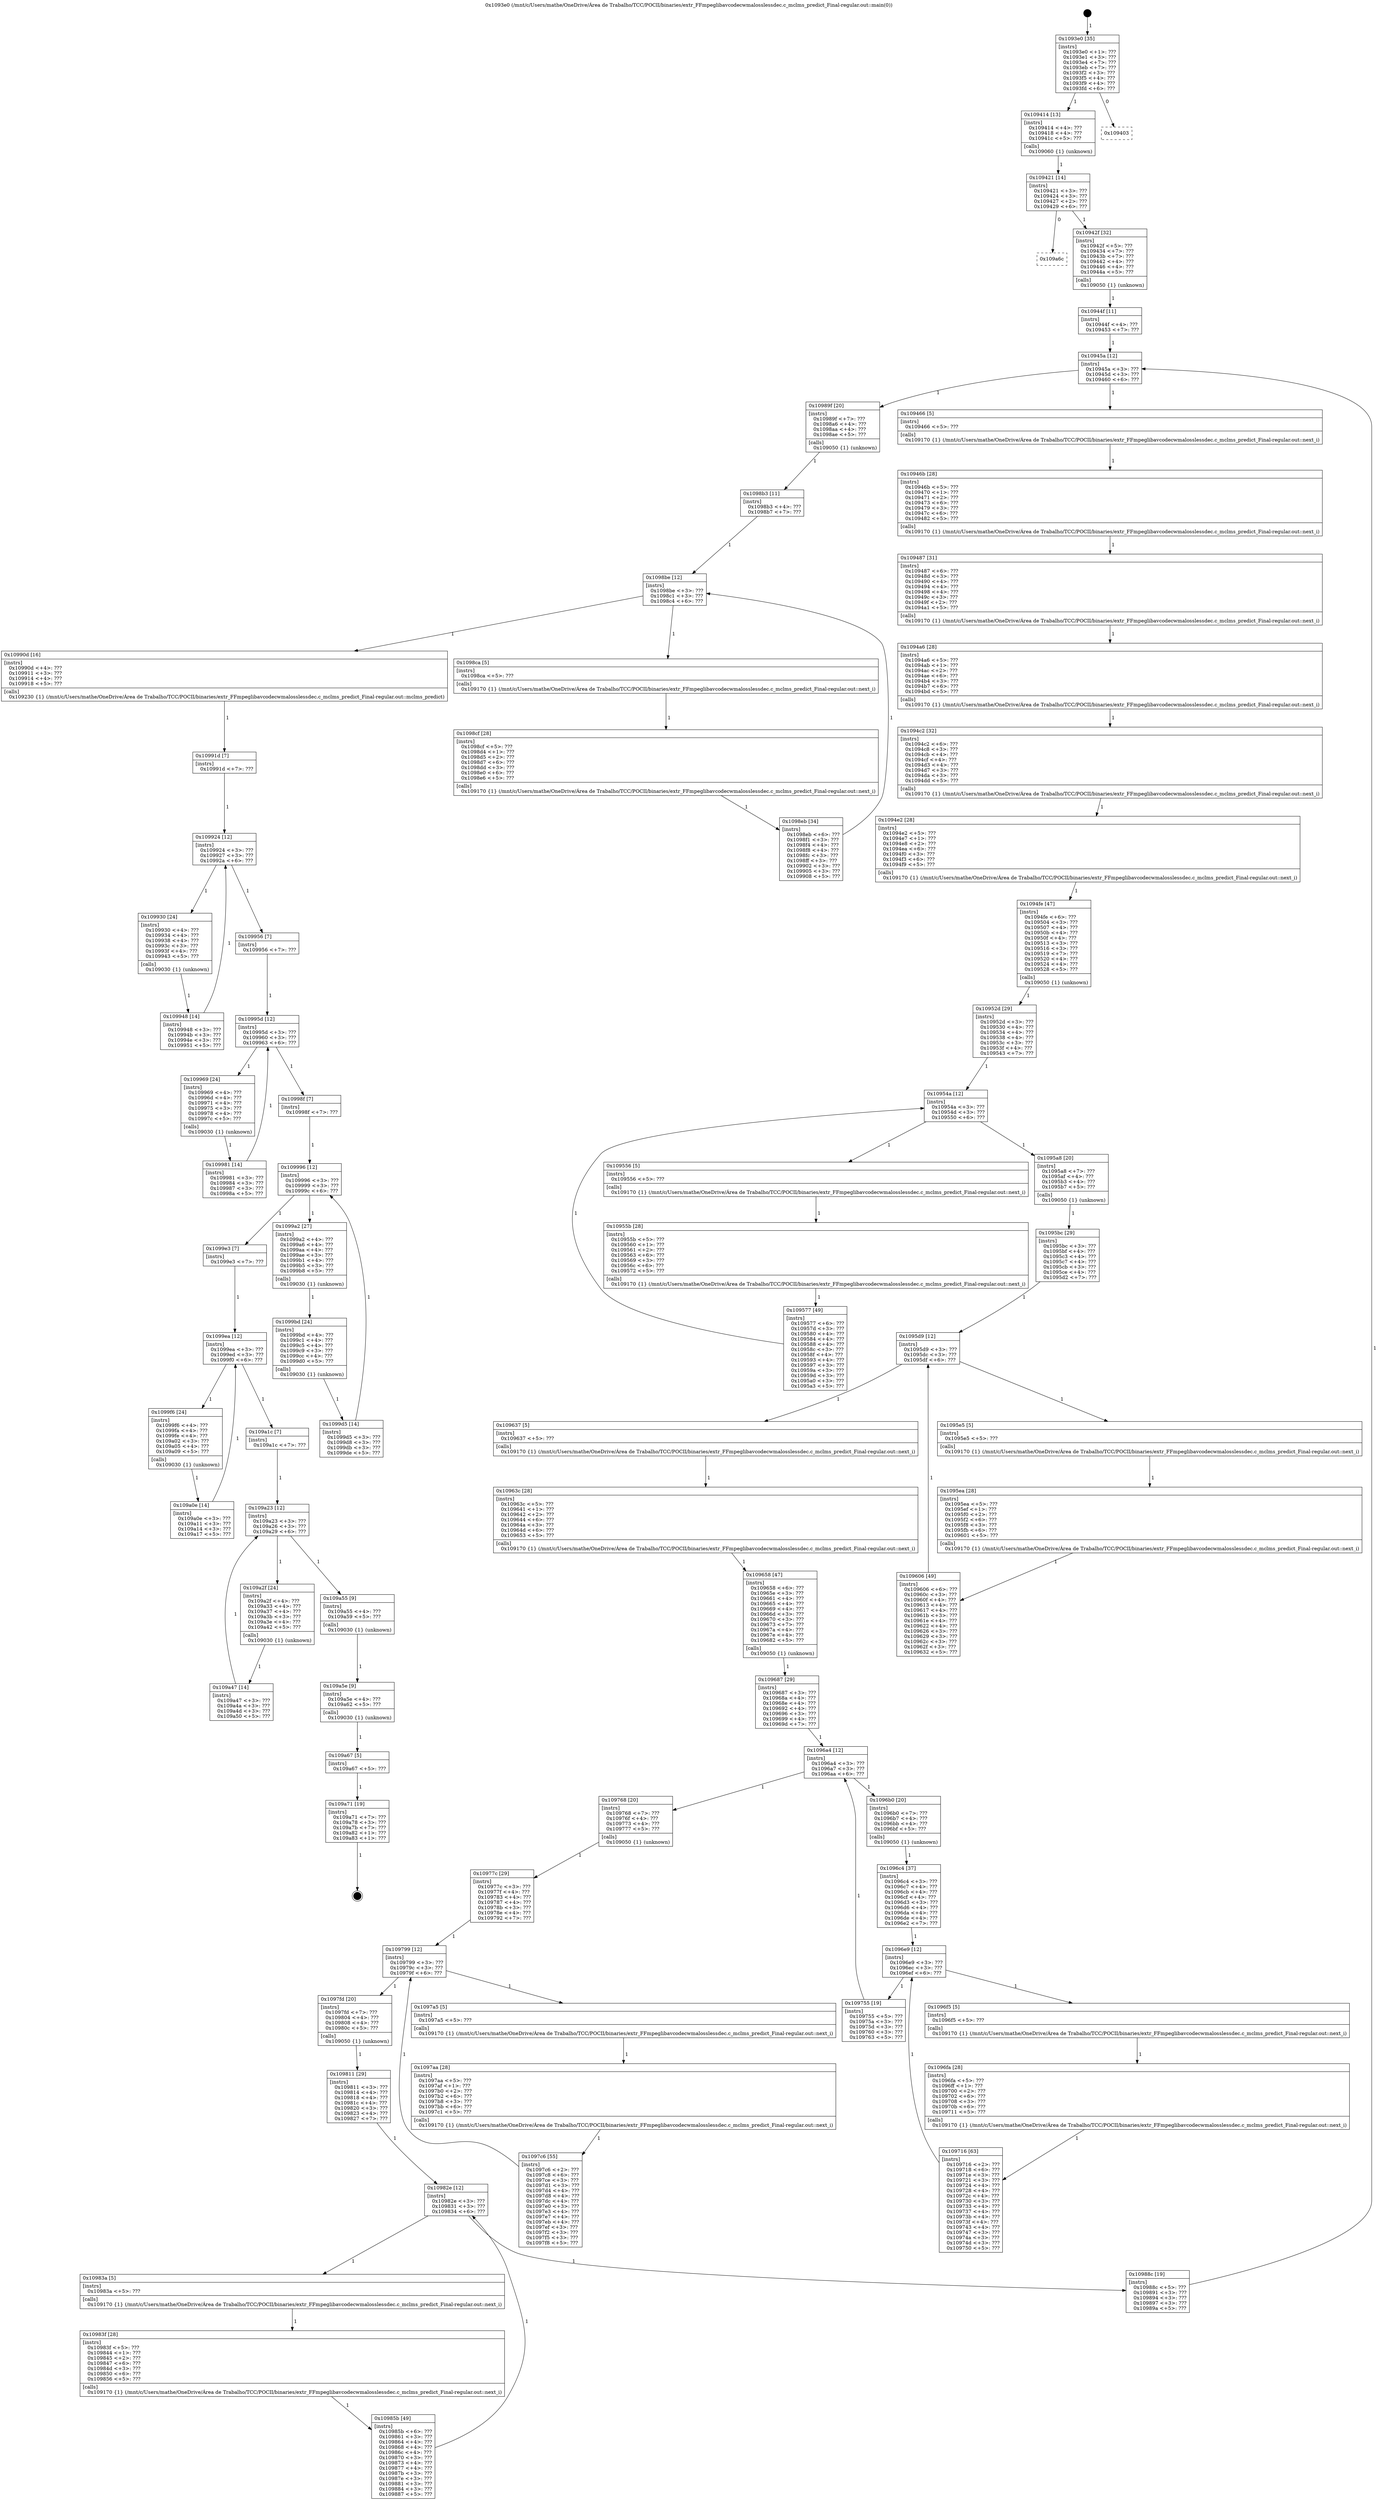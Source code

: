 digraph "0x1093e0" {
  label = "0x1093e0 (/mnt/c/Users/mathe/OneDrive/Área de Trabalho/TCC/POCII/binaries/extr_FFmpeglibavcodecwmalosslessdec.c_mclms_predict_Final-regular.out::main(0))"
  labelloc = "t"
  node[shape=record]

  Entry [label="",width=0.3,height=0.3,shape=circle,fillcolor=black,style=filled]
  "0x1093e0" [label="{
     0x1093e0 [35]\l
     | [instrs]\l
     &nbsp;&nbsp;0x1093e0 \<+1\>: ???\l
     &nbsp;&nbsp;0x1093e1 \<+3\>: ???\l
     &nbsp;&nbsp;0x1093e4 \<+7\>: ???\l
     &nbsp;&nbsp;0x1093eb \<+7\>: ???\l
     &nbsp;&nbsp;0x1093f2 \<+3\>: ???\l
     &nbsp;&nbsp;0x1093f5 \<+4\>: ???\l
     &nbsp;&nbsp;0x1093f9 \<+4\>: ???\l
     &nbsp;&nbsp;0x1093fd \<+6\>: ???\l
  }"]
  "0x109414" [label="{
     0x109414 [13]\l
     | [instrs]\l
     &nbsp;&nbsp;0x109414 \<+4\>: ???\l
     &nbsp;&nbsp;0x109418 \<+4\>: ???\l
     &nbsp;&nbsp;0x10941c \<+5\>: ???\l
     | [calls]\l
     &nbsp;&nbsp;0x109060 \{1\} (unknown)\l
  }"]
  "0x109403" [label="{
     0x109403\l
  }", style=dashed]
  "0x109421" [label="{
     0x109421 [14]\l
     | [instrs]\l
     &nbsp;&nbsp;0x109421 \<+3\>: ???\l
     &nbsp;&nbsp;0x109424 \<+3\>: ???\l
     &nbsp;&nbsp;0x109427 \<+2\>: ???\l
     &nbsp;&nbsp;0x109429 \<+6\>: ???\l
  }"]
  "0x109a6c" [label="{
     0x109a6c\l
  }", style=dashed]
  "0x10942f" [label="{
     0x10942f [32]\l
     | [instrs]\l
     &nbsp;&nbsp;0x10942f \<+5\>: ???\l
     &nbsp;&nbsp;0x109434 \<+7\>: ???\l
     &nbsp;&nbsp;0x10943b \<+7\>: ???\l
     &nbsp;&nbsp;0x109442 \<+4\>: ???\l
     &nbsp;&nbsp;0x109446 \<+4\>: ???\l
     &nbsp;&nbsp;0x10944a \<+5\>: ???\l
     | [calls]\l
     &nbsp;&nbsp;0x109050 \{1\} (unknown)\l
  }"]
  Exit [label="",width=0.3,height=0.3,shape=circle,fillcolor=black,style=filled,peripheries=2]
  "0x10945a" [label="{
     0x10945a [12]\l
     | [instrs]\l
     &nbsp;&nbsp;0x10945a \<+3\>: ???\l
     &nbsp;&nbsp;0x10945d \<+3\>: ???\l
     &nbsp;&nbsp;0x109460 \<+6\>: ???\l
  }"]
  "0x10989f" [label="{
     0x10989f [20]\l
     | [instrs]\l
     &nbsp;&nbsp;0x10989f \<+7\>: ???\l
     &nbsp;&nbsp;0x1098a6 \<+4\>: ???\l
     &nbsp;&nbsp;0x1098aa \<+4\>: ???\l
     &nbsp;&nbsp;0x1098ae \<+5\>: ???\l
     | [calls]\l
     &nbsp;&nbsp;0x109050 \{1\} (unknown)\l
  }"]
  "0x109466" [label="{
     0x109466 [5]\l
     | [instrs]\l
     &nbsp;&nbsp;0x109466 \<+5\>: ???\l
     | [calls]\l
     &nbsp;&nbsp;0x109170 \{1\} (/mnt/c/Users/mathe/OneDrive/Área de Trabalho/TCC/POCII/binaries/extr_FFmpeglibavcodecwmalosslessdec.c_mclms_predict_Final-regular.out::next_i)\l
  }"]
  "0x10946b" [label="{
     0x10946b [28]\l
     | [instrs]\l
     &nbsp;&nbsp;0x10946b \<+5\>: ???\l
     &nbsp;&nbsp;0x109470 \<+1\>: ???\l
     &nbsp;&nbsp;0x109471 \<+2\>: ???\l
     &nbsp;&nbsp;0x109473 \<+6\>: ???\l
     &nbsp;&nbsp;0x109479 \<+3\>: ???\l
     &nbsp;&nbsp;0x10947c \<+6\>: ???\l
     &nbsp;&nbsp;0x109482 \<+5\>: ???\l
     | [calls]\l
     &nbsp;&nbsp;0x109170 \{1\} (/mnt/c/Users/mathe/OneDrive/Área de Trabalho/TCC/POCII/binaries/extr_FFmpeglibavcodecwmalosslessdec.c_mclms_predict_Final-regular.out::next_i)\l
  }"]
  "0x109487" [label="{
     0x109487 [31]\l
     | [instrs]\l
     &nbsp;&nbsp;0x109487 \<+6\>: ???\l
     &nbsp;&nbsp;0x10948d \<+3\>: ???\l
     &nbsp;&nbsp;0x109490 \<+4\>: ???\l
     &nbsp;&nbsp;0x109494 \<+4\>: ???\l
     &nbsp;&nbsp;0x109498 \<+4\>: ???\l
     &nbsp;&nbsp;0x10949c \<+3\>: ???\l
     &nbsp;&nbsp;0x10949f \<+2\>: ???\l
     &nbsp;&nbsp;0x1094a1 \<+5\>: ???\l
     | [calls]\l
     &nbsp;&nbsp;0x109170 \{1\} (/mnt/c/Users/mathe/OneDrive/Área de Trabalho/TCC/POCII/binaries/extr_FFmpeglibavcodecwmalosslessdec.c_mclms_predict_Final-regular.out::next_i)\l
  }"]
  "0x1094a6" [label="{
     0x1094a6 [28]\l
     | [instrs]\l
     &nbsp;&nbsp;0x1094a6 \<+5\>: ???\l
     &nbsp;&nbsp;0x1094ab \<+1\>: ???\l
     &nbsp;&nbsp;0x1094ac \<+2\>: ???\l
     &nbsp;&nbsp;0x1094ae \<+6\>: ???\l
     &nbsp;&nbsp;0x1094b4 \<+3\>: ???\l
     &nbsp;&nbsp;0x1094b7 \<+6\>: ???\l
     &nbsp;&nbsp;0x1094bd \<+5\>: ???\l
     | [calls]\l
     &nbsp;&nbsp;0x109170 \{1\} (/mnt/c/Users/mathe/OneDrive/Área de Trabalho/TCC/POCII/binaries/extr_FFmpeglibavcodecwmalosslessdec.c_mclms_predict_Final-regular.out::next_i)\l
  }"]
  "0x1094c2" [label="{
     0x1094c2 [32]\l
     | [instrs]\l
     &nbsp;&nbsp;0x1094c2 \<+6\>: ???\l
     &nbsp;&nbsp;0x1094c8 \<+3\>: ???\l
     &nbsp;&nbsp;0x1094cb \<+4\>: ???\l
     &nbsp;&nbsp;0x1094cf \<+4\>: ???\l
     &nbsp;&nbsp;0x1094d3 \<+4\>: ???\l
     &nbsp;&nbsp;0x1094d7 \<+3\>: ???\l
     &nbsp;&nbsp;0x1094da \<+3\>: ???\l
     &nbsp;&nbsp;0x1094dd \<+5\>: ???\l
     | [calls]\l
     &nbsp;&nbsp;0x109170 \{1\} (/mnt/c/Users/mathe/OneDrive/Área de Trabalho/TCC/POCII/binaries/extr_FFmpeglibavcodecwmalosslessdec.c_mclms_predict_Final-regular.out::next_i)\l
  }"]
  "0x1094e2" [label="{
     0x1094e2 [28]\l
     | [instrs]\l
     &nbsp;&nbsp;0x1094e2 \<+5\>: ???\l
     &nbsp;&nbsp;0x1094e7 \<+1\>: ???\l
     &nbsp;&nbsp;0x1094e8 \<+2\>: ???\l
     &nbsp;&nbsp;0x1094ea \<+6\>: ???\l
     &nbsp;&nbsp;0x1094f0 \<+3\>: ???\l
     &nbsp;&nbsp;0x1094f3 \<+6\>: ???\l
     &nbsp;&nbsp;0x1094f9 \<+5\>: ???\l
     | [calls]\l
     &nbsp;&nbsp;0x109170 \{1\} (/mnt/c/Users/mathe/OneDrive/Área de Trabalho/TCC/POCII/binaries/extr_FFmpeglibavcodecwmalosslessdec.c_mclms_predict_Final-regular.out::next_i)\l
  }"]
  "0x1094fe" [label="{
     0x1094fe [47]\l
     | [instrs]\l
     &nbsp;&nbsp;0x1094fe \<+6\>: ???\l
     &nbsp;&nbsp;0x109504 \<+3\>: ???\l
     &nbsp;&nbsp;0x109507 \<+4\>: ???\l
     &nbsp;&nbsp;0x10950b \<+4\>: ???\l
     &nbsp;&nbsp;0x10950f \<+4\>: ???\l
     &nbsp;&nbsp;0x109513 \<+3\>: ???\l
     &nbsp;&nbsp;0x109516 \<+3\>: ???\l
     &nbsp;&nbsp;0x109519 \<+7\>: ???\l
     &nbsp;&nbsp;0x109520 \<+4\>: ???\l
     &nbsp;&nbsp;0x109524 \<+4\>: ???\l
     &nbsp;&nbsp;0x109528 \<+5\>: ???\l
     | [calls]\l
     &nbsp;&nbsp;0x109050 \{1\} (unknown)\l
  }"]
  "0x10954a" [label="{
     0x10954a [12]\l
     | [instrs]\l
     &nbsp;&nbsp;0x10954a \<+3\>: ???\l
     &nbsp;&nbsp;0x10954d \<+3\>: ???\l
     &nbsp;&nbsp;0x109550 \<+6\>: ???\l
  }"]
  "0x1095a8" [label="{
     0x1095a8 [20]\l
     | [instrs]\l
     &nbsp;&nbsp;0x1095a8 \<+7\>: ???\l
     &nbsp;&nbsp;0x1095af \<+4\>: ???\l
     &nbsp;&nbsp;0x1095b3 \<+4\>: ???\l
     &nbsp;&nbsp;0x1095b7 \<+5\>: ???\l
     | [calls]\l
     &nbsp;&nbsp;0x109050 \{1\} (unknown)\l
  }"]
  "0x109556" [label="{
     0x109556 [5]\l
     | [instrs]\l
     &nbsp;&nbsp;0x109556 \<+5\>: ???\l
     | [calls]\l
     &nbsp;&nbsp;0x109170 \{1\} (/mnt/c/Users/mathe/OneDrive/Área de Trabalho/TCC/POCII/binaries/extr_FFmpeglibavcodecwmalosslessdec.c_mclms_predict_Final-regular.out::next_i)\l
  }"]
  "0x10955b" [label="{
     0x10955b [28]\l
     | [instrs]\l
     &nbsp;&nbsp;0x10955b \<+5\>: ???\l
     &nbsp;&nbsp;0x109560 \<+1\>: ???\l
     &nbsp;&nbsp;0x109561 \<+2\>: ???\l
     &nbsp;&nbsp;0x109563 \<+6\>: ???\l
     &nbsp;&nbsp;0x109569 \<+3\>: ???\l
     &nbsp;&nbsp;0x10956c \<+6\>: ???\l
     &nbsp;&nbsp;0x109572 \<+5\>: ???\l
     | [calls]\l
     &nbsp;&nbsp;0x109170 \{1\} (/mnt/c/Users/mathe/OneDrive/Área de Trabalho/TCC/POCII/binaries/extr_FFmpeglibavcodecwmalosslessdec.c_mclms_predict_Final-regular.out::next_i)\l
  }"]
  "0x109577" [label="{
     0x109577 [49]\l
     | [instrs]\l
     &nbsp;&nbsp;0x109577 \<+6\>: ???\l
     &nbsp;&nbsp;0x10957d \<+3\>: ???\l
     &nbsp;&nbsp;0x109580 \<+4\>: ???\l
     &nbsp;&nbsp;0x109584 \<+4\>: ???\l
     &nbsp;&nbsp;0x109588 \<+4\>: ???\l
     &nbsp;&nbsp;0x10958c \<+3\>: ???\l
     &nbsp;&nbsp;0x10958f \<+4\>: ???\l
     &nbsp;&nbsp;0x109593 \<+4\>: ???\l
     &nbsp;&nbsp;0x109597 \<+3\>: ???\l
     &nbsp;&nbsp;0x10959a \<+3\>: ???\l
     &nbsp;&nbsp;0x10959d \<+3\>: ???\l
     &nbsp;&nbsp;0x1095a0 \<+3\>: ???\l
     &nbsp;&nbsp;0x1095a3 \<+5\>: ???\l
  }"]
  "0x10952d" [label="{
     0x10952d [29]\l
     | [instrs]\l
     &nbsp;&nbsp;0x10952d \<+3\>: ???\l
     &nbsp;&nbsp;0x109530 \<+4\>: ???\l
     &nbsp;&nbsp;0x109534 \<+4\>: ???\l
     &nbsp;&nbsp;0x109538 \<+4\>: ???\l
     &nbsp;&nbsp;0x10953c \<+3\>: ???\l
     &nbsp;&nbsp;0x10953f \<+4\>: ???\l
     &nbsp;&nbsp;0x109543 \<+7\>: ???\l
  }"]
  "0x1095d9" [label="{
     0x1095d9 [12]\l
     | [instrs]\l
     &nbsp;&nbsp;0x1095d9 \<+3\>: ???\l
     &nbsp;&nbsp;0x1095dc \<+3\>: ???\l
     &nbsp;&nbsp;0x1095df \<+6\>: ???\l
  }"]
  "0x109637" [label="{
     0x109637 [5]\l
     | [instrs]\l
     &nbsp;&nbsp;0x109637 \<+5\>: ???\l
     | [calls]\l
     &nbsp;&nbsp;0x109170 \{1\} (/mnt/c/Users/mathe/OneDrive/Área de Trabalho/TCC/POCII/binaries/extr_FFmpeglibavcodecwmalosslessdec.c_mclms_predict_Final-regular.out::next_i)\l
  }"]
  "0x1095e5" [label="{
     0x1095e5 [5]\l
     | [instrs]\l
     &nbsp;&nbsp;0x1095e5 \<+5\>: ???\l
     | [calls]\l
     &nbsp;&nbsp;0x109170 \{1\} (/mnt/c/Users/mathe/OneDrive/Área de Trabalho/TCC/POCII/binaries/extr_FFmpeglibavcodecwmalosslessdec.c_mclms_predict_Final-regular.out::next_i)\l
  }"]
  "0x1095ea" [label="{
     0x1095ea [28]\l
     | [instrs]\l
     &nbsp;&nbsp;0x1095ea \<+5\>: ???\l
     &nbsp;&nbsp;0x1095ef \<+1\>: ???\l
     &nbsp;&nbsp;0x1095f0 \<+2\>: ???\l
     &nbsp;&nbsp;0x1095f2 \<+6\>: ???\l
     &nbsp;&nbsp;0x1095f8 \<+3\>: ???\l
     &nbsp;&nbsp;0x1095fb \<+6\>: ???\l
     &nbsp;&nbsp;0x109601 \<+5\>: ???\l
     | [calls]\l
     &nbsp;&nbsp;0x109170 \{1\} (/mnt/c/Users/mathe/OneDrive/Área de Trabalho/TCC/POCII/binaries/extr_FFmpeglibavcodecwmalosslessdec.c_mclms_predict_Final-regular.out::next_i)\l
  }"]
  "0x109606" [label="{
     0x109606 [49]\l
     | [instrs]\l
     &nbsp;&nbsp;0x109606 \<+6\>: ???\l
     &nbsp;&nbsp;0x10960c \<+3\>: ???\l
     &nbsp;&nbsp;0x10960f \<+4\>: ???\l
     &nbsp;&nbsp;0x109613 \<+4\>: ???\l
     &nbsp;&nbsp;0x109617 \<+4\>: ???\l
     &nbsp;&nbsp;0x10961b \<+3\>: ???\l
     &nbsp;&nbsp;0x10961e \<+4\>: ???\l
     &nbsp;&nbsp;0x109622 \<+4\>: ???\l
     &nbsp;&nbsp;0x109626 \<+3\>: ???\l
     &nbsp;&nbsp;0x109629 \<+3\>: ???\l
     &nbsp;&nbsp;0x10962c \<+3\>: ???\l
     &nbsp;&nbsp;0x10962f \<+3\>: ???\l
     &nbsp;&nbsp;0x109632 \<+5\>: ???\l
  }"]
  "0x1095bc" [label="{
     0x1095bc [29]\l
     | [instrs]\l
     &nbsp;&nbsp;0x1095bc \<+3\>: ???\l
     &nbsp;&nbsp;0x1095bf \<+4\>: ???\l
     &nbsp;&nbsp;0x1095c3 \<+4\>: ???\l
     &nbsp;&nbsp;0x1095c7 \<+4\>: ???\l
     &nbsp;&nbsp;0x1095cb \<+3\>: ???\l
     &nbsp;&nbsp;0x1095ce \<+4\>: ???\l
     &nbsp;&nbsp;0x1095d2 \<+7\>: ???\l
  }"]
  "0x10963c" [label="{
     0x10963c [28]\l
     | [instrs]\l
     &nbsp;&nbsp;0x10963c \<+5\>: ???\l
     &nbsp;&nbsp;0x109641 \<+1\>: ???\l
     &nbsp;&nbsp;0x109642 \<+2\>: ???\l
     &nbsp;&nbsp;0x109644 \<+6\>: ???\l
     &nbsp;&nbsp;0x10964a \<+3\>: ???\l
     &nbsp;&nbsp;0x10964d \<+6\>: ???\l
     &nbsp;&nbsp;0x109653 \<+5\>: ???\l
     | [calls]\l
     &nbsp;&nbsp;0x109170 \{1\} (/mnt/c/Users/mathe/OneDrive/Área de Trabalho/TCC/POCII/binaries/extr_FFmpeglibavcodecwmalosslessdec.c_mclms_predict_Final-regular.out::next_i)\l
  }"]
  "0x109658" [label="{
     0x109658 [47]\l
     | [instrs]\l
     &nbsp;&nbsp;0x109658 \<+6\>: ???\l
     &nbsp;&nbsp;0x10965e \<+3\>: ???\l
     &nbsp;&nbsp;0x109661 \<+4\>: ???\l
     &nbsp;&nbsp;0x109665 \<+4\>: ???\l
     &nbsp;&nbsp;0x109669 \<+4\>: ???\l
     &nbsp;&nbsp;0x10966d \<+3\>: ???\l
     &nbsp;&nbsp;0x109670 \<+3\>: ???\l
     &nbsp;&nbsp;0x109673 \<+7\>: ???\l
     &nbsp;&nbsp;0x10967a \<+4\>: ???\l
     &nbsp;&nbsp;0x10967e \<+4\>: ???\l
     &nbsp;&nbsp;0x109682 \<+5\>: ???\l
     | [calls]\l
     &nbsp;&nbsp;0x109050 \{1\} (unknown)\l
  }"]
  "0x1096a4" [label="{
     0x1096a4 [12]\l
     | [instrs]\l
     &nbsp;&nbsp;0x1096a4 \<+3\>: ???\l
     &nbsp;&nbsp;0x1096a7 \<+3\>: ???\l
     &nbsp;&nbsp;0x1096aa \<+6\>: ???\l
  }"]
  "0x109768" [label="{
     0x109768 [20]\l
     | [instrs]\l
     &nbsp;&nbsp;0x109768 \<+7\>: ???\l
     &nbsp;&nbsp;0x10976f \<+4\>: ???\l
     &nbsp;&nbsp;0x109773 \<+4\>: ???\l
     &nbsp;&nbsp;0x109777 \<+5\>: ???\l
     | [calls]\l
     &nbsp;&nbsp;0x109050 \{1\} (unknown)\l
  }"]
  "0x1096b0" [label="{
     0x1096b0 [20]\l
     | [instrs]\l
     &nbsp;&nbsp;0x1096b0 \<+7\>: ???\l
     &nbsp;&nbsp;0x1096b7 \<+4\>: ???\l
     &nbsp;&nbsp;0x1096bb \<+4\>: ???\l
     &nbsp;&nbsp;0x1096bf \<+5\>: ???\l
     | [calls]\l
     &nbsp;&nbsp;0x109050 \{1\} (unknown)\l
  }"]
  "0x1096e9" [label="{
     0x1096e9 [12]\l
     | [instrs]\l
     &nbsp;&nbsp;0x1096e9 \<+3\>: ???\l
     &nbsp;&nbsp;0x1096ec \<+3\>: ???\l
     &nbsp;&nbsp;0x1096ef \<+6\>: ???\l
  }"]
  "0x109755" [label="{
     0x109755 [19]\l
     | [instrs]\l
     &nbsp;&nbsp;0x109755 \<+5\>: ???\l
     &nbsp;&nbsp;0x10975a \<+3\>: ???\l
     &nbsp;&nbsp;0x10975d \<+3\>: ???\l
     &nbsp;&nbsp;0x109760 \<+3\>: ???\l
     &nbsp;&nbsp;0x109763 \<+5\>: ???\l
  }"]
  "0x1096f5" [label="{
     0x1096f5 [5]\l
     | [instrs]\l
     &nbsp;&nbsp;0x1096f5 \<+5\>: ???\l
     | [calls]\l
     &nbsp;&nbsp;0x109170 \{1\} (/mnt/c/Users/mathe/OneDrive/Área de Trabalho/TCC/POCII/binaries/extr_FFmpeglibavcodecwmalosslessdec.c_mclms_predict_Final-regular.out::next_i)\l
  }"]
  "0x1096fa" [label="{
     0x1096fa [28]\l
     | [instrs]\l
     &nbsp;&nbsp;0x1096fa \<+5\>: ???\l
     &nbsp;&nbsp;0x1096ff \<+1\>: ???\l
     &nbsp;&nbsp;0x109700 \<+2\>: ???\l
     &nbsp;&nbsp;0x109702 \<+6\>: ???\l
     &nbsp;&nbsp;0x109708 \<+3\>: ???\l
     &nbsp;&nbsp;0x10970b \<+6\>: ???\l
     &nbsp;&nbsp;0x109711 \<+5\>: ???\l
     | [calls]\l
     &nbsp;&nbsp;0x109170 \{1\} (/mnt/c/Users/mathe/OneDrive/Área de Trabalho/TCC/POCII/binaries/extr_FFmpeglibavcodecwmalosslessdec.c_mclms_predict_Final-regular.out::next_i)\l
  }"]
  "0x109716" [label="{
     0x109716 [63]\l
     | [instrs]\l
     &nbsp;&nbsp;0x109716 \<+2\>: ???\l
     &nbsp;&nbsp;0x109718 \<+6\>: ???\l
     &nbsp;&nbsp;0x10971e \<+3\>: ???\l
     &nbsp;&nbsp;0x109721 \<+3\>: ???\l
     &nbsp;&nbsp;0x109724 \<+4\>: ???\l
     &nbsp;&nbsp;0x109728 \<+4\>: ???\l
     &nbsp;&nbsp;0x10972c \<+4\>: ???\l
     &nbsp;&nbsp;0x109730 \<+3\>: ???\l
     &nbsp;&nbsp;0x109733 \<+4\>: ???\l
     &nbsp;&nbsp;0x109737 \<+4\>: ???\l
     &nbsp;&nbsp;0x10973b \<+4\>: ???\l
     &nbsp;&nbsp;0x10973f \<+4\>: ???\l
     &nbsp;&nbsp;0x109743 \<+4\>: ???\l
     &nbsp;&nbsp;0x109747 \<+3\>: ???\l
     &nbsp;&nbsp;0x10974a \<+3\>: ???\l
     &nbsp;&nbsp;0x10974d \<+3\>: ???\l
     &nbsp;&nbsp;0x109750 \<+5\>: ???\l
  }"]
  "0x1096c4" [label="{
     0x1096c4 [37]\l
     | [instrs]\l
     &nbsp;&nbsp;0x1096c4 \<+3\>: ???\l
     &nbsp;&nbsp;0x1096c7 \<+4\>: ???\l
     &nbsp;&nbsp;0x1096cb \<+4\>: ???\l
     &nbsp;&nbsp;0x1096cf \<+4\>: ???\l
     &nbsp;&nbsp;0x1096d3 \<+3\>: ???\l
     &nbsp;&nbsp;0x1096d6 \<+4\>: ???\l
     &nbsp;&nbsp;0x1096da \<+4\>: ???\l
     &nbsp;&nbsp;0x1096de \<+4\>: ???\l
     &nbsp;&nbsp;0x1096e2 \<+7\>: ???\l
  }"]
  "0x109a71" [label="{
     0x109a71 [19]\l
     | [instrs]\l
     &nbsp;&nbsp;0x109a71 \<+7\>: ???\l
     &nbsp;&nbsp;0x109a78 \<+3\>: ???\l
     &nbsp;&nbsp;0x109a7b \<+7\>: ???\l
     &nbsp;&nbsp;0x109a82 \<+1\>: ???\l
     &nbsp;&nbsp;0x109a83 \<+1\>: ???\l
  }"]
  "0x109687" [label="{
     0x109687 [29]\l
     | [instrs]\l
     &nbsp;&nbsp;0x109687 \<+3\>: ???\l
     &nbsp;&nbsp;0x10968a \<+4\>: ???\l
     &nbsp;&nbsp;0x10968e \<+4\>: ???\l
     &nbsp;&nbsp;0x109692 \<+4\>: ???\l
     &nbsp;&nbsp;0x109696 \<+3\>: ???\l
     &nbsp;&nbsp;0x109699 \<+4\>: ???\l
     &nbsp;&nbsp;0x10969d \<+7\>: ???\l
  }"]
  "0x109799" [label="{
     0x109799 [12]\l
     | [instrs]\l
     &nbsp;&nbsp;0x109799 \<+3\>: ???\l
     &nbsp;&nbsp;0x10979c \<+3\>: ???\l
     &nbsp;&nbsp;0x10979f \<+6\>: ???\l
  }"]
  "0x1097fd" [label="{
     0x1097fd [20]\l
     | [instrs]\l
     &nbsp;&nbsp;0x1097fd \<+7\>: ???\l
     &nbsp;&nbsp;0x109804 \<+4\>: ???\l
     &nbsp;&nbsp;0x109808 \<+4\>: ???\l
     &nbsp;&nbsp;0x10980c \<+5\>: ???\l
     | [calls]\l
     &nbsp;&nbsp;0x109050 \{1\} (unknown)\l
  }"]
  "0x1097a5" [label="{
     0x1097a5 [5]\l
     | [instrs]\l
     &nbsp;&nbsp;0x1097a5 \<+5\>: ???\l
     | [calls]\l
     &nbsp;&nbsp;0x109170 \{1\} (/mnt/c/Users/mathe/OneDrive/Área de Trabalho/TCC/POCII/binaries/extr_FFmpeglibavcodecwmalosslessdec.c_mclms_predict_Final-regular.out::next_i)\l
  }"]
  "0x1097aa" [label="{
     0x1097aa [28]\l
     | [instrs]\l
     &nbsp;&nbsp;0x1097aa \<+5\>: ???\l
     &nbsp;&nbsp;0x1097af \<+1\>: ???\l
     &nbsp;&nbsp;0x1097b0 \<+2\>: ???\l
     &nbsp;&nbsp;0x1097b2 \<+6\>: ???\l
     &nbsp;&nbsp;0x1097b8 \<+3\>: ???\l
     &nbsp;&nbsp;0x1097bb \<+6\>: ???\l
     &nbsp;&nbsp;0x1097c1 \<+5\>: ???\l
     | [calls]\l
     &nbsp;&nbsp;0x109170 \{1\} (/mnt/c/Users/mathe/OneDrive/Área de Trabalho/TCC/POCII/binaries/extr_FFmpeglibavcodecwmalosslessdec.c_mclms_predict_Final-regular.out::next_i)\l
  }"]
  "0x1097c6" [label="{
     0x1097c6 [55]\l
     | [instrs]\l
     &nbsp;&nbsp;0x1097c6 \<+2\>: ???\l
     &nbsp;&nbsp;0x1097c8 \<+6\>: ???\l
     &nbsp;&nbsp;0x1097ce \<+3\>: ???\l
     &nbsp;&nbsp;0x1097d1 \<+3\>: ???\l
     &nbsp;&nbsp;0x1097d4 \<+4\>: ???\l
     &nbsp;&nbsp;0x1097d8 \<+4\>: ???\l
     &nbsp;&nbsp;0x1097dc \<+4\>: ???\l
     &nbsp;&nbsp;0x1097e0 \<+3\>: ???\l
     &nbsp;&nbsp;0x1097e3 \<+4\>: ???\l
     &nbsp;&nbsp;0x1097e7 \<+4\>: ???\l
     &nbsp;&nbsp;0x1097eb \<+4\>: ???\l
     &nbsp;&nbsp;0x1097ef \<+3\>: ???\l
     &nbsp;&nbsp;0x1097f2 \<+3\>: ???\l
     &nbsp;&nbsp;0x1097f5 \<+3\>: ???\l
     &nbsp;&nbsp;0x1097f8 \<+5\>: ???\l
  }"]
  "0x10977c" [label="{
     0x10977c [29]\l
     | [instrs]\l
     &nbsp;&nbsp;0x10977c \<+3\>: ???\l
     &nbsp;&nbsp;0x10977f \<+4\>: ???\l
     &nbsp;&nbsp;0x109783 \<+4\>: ???\l
     &nbsp;&nbsp;0x109787 \<+4\>: ???\l
     &nbsp;&nbsp;0x10978b \<+3\>: ???\l
     &nbsp;&nbsp;0x10978e \<+4\>: ???\l
     &nbsp;&nbsp;0x109792 \<+7\>: ???\l
  }"]
  "0x10982e" [label="{
     0x10982e [12]\l
     | [instrs]\l
     &nbsp;&nbsp;0x10982e \<+3\>: ???\l
     &nbsp;&nbsp;0x109831 \<+3\>: ???\l
     &nbsp;&nbsp;0x109834 \<+6\>: ???\l
  }"]
  "0x10988c" [label="{
     0x10988c [19]\l
     | [instrs]\l
     &nbsp;&nbsp;0x10988c \<+5\>: ???\l
     &nbsp;&nbsp;0x109891 \<+3\>: ???\l
     &nbsp;&nbsp;0x109894 \<+3\>: ???\l
     &nbsp;&nbsp;0x109897 \<+3\>: ???\l
     &nbsp;&nbsp;0x10989a \<+5\>: ???\l
  }"]
  "0x10983a" [label="{
     0x10983a [5]\l
     | [instrs]\l
     &nbsp;&nbsp;0x10983a \<+5\>: ???\l
     | [calls]\l
     &nbsp;&nbsp;0x109170 \{1\} (/mnt/c/Users/mathe/OneDrive/Área de Trabalho/TCC/POCII/binaries/extr_FFmpeglibavcodecwmalosslessdec.c_mclms_predict_Final-regular.out::next_i)\l
  }"]
  "0x10983f" [label="{
     0x10983f [28]\l
     | [instrs]\l
     &nbsp;&nbsp;0x10983f \<+5\>: ???\l
     &nbsp;&nbsp;0x109844 \<+1\>: ???\l
     &nbsp;&nbsp;0x109845 \<+2\>: ???\l
     &nbsp;&nbsp;0x109847 \<+6\>: ???\l
     &nbsp;&nbsp;0x10984d \<+3\>: ???\l
     &nbsp;&nbsp;0x109850 \<+6\>: ???\l
     &nbsp;&nbsp;0x109856 \<+5\>: ???\l
     | [calls]\l
     &nbsp;&nbsp;0x109170 \{1\} (/mnt/c/Users/mathe/OneDrive/Área de Trabalho/TCC/POCII/binaries/extr_FFmpeglibavcodecwmalosslessdec.c_mclms_predict_Final-regular.out::next_i)\l
  }"]
  "0x10985b" [label="{
     0x10985b [49]\l
     | [instrs]\l
     &nbsp;&nbsp;0x10985b \<+6\>: ???\l
     &nbsp;&nbsp;0x109861 \<+3\>: ???\l
     &nbsp;&nbsp;0x109864 \<+4\>: ???\l
     &nbsp;&nbsp;0x109868 \<+4\>: ???\l
     &nbsp;&nbsp;0x10986c \<+4\>: ???\l
     &nbsp;&nbsp;0x109870 \<+3\>: ???\l
     &nbsp;&nbsp;0x109873 \<+4\>: ???\l
     &nbsp;&nbsp;0x109877 \<+4\>: ???\l
     &nbsp;&nbsp;0x10987b \<+3\>: ???\l
     &nbsp;&nbsp;0x10987e \<+3\>: ???\l
     &nbsp;&nbsp;0x109881 \<+3\>: ???\l
     &nbsp;&nbsp;0x109884 \<+3\>: ???\l
     &nbsp;&nbsp;0x109887 \<+5\>: ???\l
  }"]
  "0x109811" [label="{
     0x109811 [29]\l
     | [instrs]\l
     &nbsp;&nbsp;0x109811 \<+3\>: ???\l
     &nbsp;&nbsp;0x109814 \<+4\>: ???\l
     &nbsp;&nbsp;0x109818 \<+4\>: ???\l
     &nbsp;&nbsp;0x10981c \<+4\>: ???\l
     &nbsp;&nbsp;0x109820 \<+3\>: ???\l
     &nbsp;&nbsp;0x109823 \<+4\>: ???\l
     &nbsp;&nbsp;0x109827 \<+7\>: ???\l
  }"]
  "0x109a67" [label="{
     0x109a67 [5]\l
     | [instrs]\l
     &nbsp;&nbsp;0x109a67 \<+5\>: ???\l
  }"]
  "0x10944f" [label="{
     0x10944f [11]\l
     | [instrs]\l
     &nbsp;&nbsp;0x10944f \<+4\>: ???\l
     &nbsp;&nbsp;0x109453 \<+7\>: ???\l
  }"]
  "0x1098be" [label="{
     0x1098be [12]\l
     | [instrs]\l
     &nbsp;&nbsp;0x1098be \<+3\>: ???\l
     &nbsp;&nbsp;0x1098c1 \<+3\>: ???\l
     &nbsp;&nbsp;0x1098c4 \<+6\>: ???\l
  }"]
  "0x10990d" [label="{
     0x10990d [16]\l
     | [instrs]\l
     &nbsp;&nbsp;0x10990d \<+4\>: ???\l
     &nbsp;&nbsp;0x109911 \<+3\>: ???\l
     &nbsp;&nbsp;0x109914 \<+4\>: ???\l
     &nbsp;&nbsp;0x109918 \<+5\>: ???\l
     | [calls]\l
     &nbsp;&nbsp;0x109230 \{1\} (/mnt/c/Users/mathe/OneDrive/Área de Trabalho/TCC/POCII/binaries/extr_FFmpeglibavcodecwmalosslessdec.c_mclms_predict_Final-regular.out::mclms_predict)\l
  }"]
  "0x1098ca" [label="{
     0x1098ca [5]\l
     | [instrs]\l
     &nbsp;&nbsp;0x1098ca \<+5\>: ???\l
     | [calls]\l
     &nbsp;&nbsp;0x109170 \{1\} (/mnt/c/Users/mathe/OneDrive/Área de Trabalho/TCC/POCII/binaries/extr_FFmpeglibavcodecwmalosslessdec.c_mclms_predict_Final-regular.out::next_i)\l
  }"]
  "0x1098cf" [label="{
     0x1098cf [28]\l
     | [instrs]\l
     &nbsp;&nbsp;0x1098cf \<+5\>: ???\l
     &nbsp;&nbsp;0x1098d4 \<+1\>: ???\l
     &nbsp;&nbsp;0x1098d5 \<+2\>: ???\l
     &nbsp;&nbsp;0x1098d7 \<+6\>: ???\l
     &nbsp;&nbsp;0x1098dd \<+3\>: ???\l
     &nbsp;&nbsp;0x1098e0 \<+6\>: ???\l
     &nbsp;&nbsp;0x1098e6 \<+5\>: ???\l
     | [calls]\l
     &nbsp;&nbsp;0x109170 \{1\} (/mnt/c/Users/mathe/OneDrive/Área de Trabalho/TCC/POCII/binaries/extr_FFmpeglibavcodecwmalosslessdec.c_mclms_predict_Final-regular.out::next_i)\l
  }"]
  "0x1098eb" [label="{
     0x1098eb [34]\l
     | [instrs]\l
     &nbsp;&nbsp;0x1098eb \<+6\>: ???\l
     &nbsp;&nbsp;0x1098f1 \<+3\>: ???\l
     &nbsp;&nbsp;0x1098f4 \<+4\>: ???\l
     &nbsp;&nbsp;0x1098f8 \<+4\>: ???\l
     &nbsp;&nbsp;0x1098fc \<+3\>: ???\l
     &nbsp;&nbsp;0x1098ff \<+3\>: ???\l
     &nbsp;&nbsp;0x109902 \<+3\>: ???\l
     &nbsp;&nbsp;0x109905 \<+3\>: ???\l
     &nbsp;&nbsp;0x109908 \<+5\>: ???\l
  }"]
  "0x1098b3" [label="{
     0x1098b3 [11]\l
     | [instrs]\l
     &nbsp;&nbsp;0x1098b3 \<+4\>: ???\l
     &nbsp;&nbsp;0x1098b7 \<+7\>: ???\l
  }"]
  "0x109924" [label="{
     0x109924 [12]\l
     | [instrs]\l
     &nbsp;&nbsp;0x109924 \<+3\>: ???\l
     &nbsp;&nbsp;0x109927 \<+3\>: ???\l
     &nbsp;&nbsp;0x10992a \<+6\>: ???\l
  }"]
  "0x10995d" [label="{
     0x10995d [12]\l
     | [instrs]\l
     &nbsp;&nbsp;0x10995d \<+3\>: ???\l
     &nbsp;&nbsp;0x109960 \<+3\>: ???\l
     &nbsp;&nbsp;0x109963 \<+6\>: ???\l
  }"]
  "0x109930" [label="{
     0x109930 [24]\l
     | [instrs]\l
     &nbsp;&nbsp;0x109930 \<+4\>: ???\l
     &nbsp;&nbsp;0x109934 \<+4\>: ???\l
     &nbsp;&nbsp;0x109938 \<+4\>: ???\l
     &nbsp;&nbsp;0x10993c \<+3\>: ???\l
     &nbsp;&nbsp;0x10993f \<+4\>: ???\l
     &nbsp;&nbsp;0x109943 \<+5\>: ???\l
     | [calls]\l
     &nbsp;&nbsp;0x109030 \{1\} (unknown)\l
  }"]
  "0x109948" [label="{
     0x109948 [14]\l
     | [instrs]\l
     &nbsp;&nbsp;0x109948 \<+3\>: ???\l
     &nbsp;&nbsp;0x10994b \<+3\>: ???\l
     &nbsp;&nbsp;0x10994e \<+3\>: ???\l
     &nbsp;&nbsp;0x109951 \<+5\>: ???\l
  }"]
  "0x10991d" [label="{
     0x10991d [7]\l
     | [instrs]\l
     &nbsp;&nbsp;0x10991d \<+7\>: ???\l
  }"]
  "0x109996" [label="{
     0x109996 [12]\l
     | [instrs]\l
     &nbsp;&nbsp;0x109996 \<+3\>: ???\l
     &nbsp;&nbsp;0x109999 \<+3\>: ???\l
     &nbsp;&nbsp;0x10999c \<+6\>: ???\l
  }"]
  "0x109969" [label="{
     0x109969 [24]\l
     | [instrs]\l
     &nbsp;&nbsp;0x109969 \<+4\>: ???\l
     &nbsp;&nbsp;0x10996d \<+4\>: ???\l
     &nbsp;&nbsp;0x109971 \<+4\>: ???\l
     &nbsp;&nbsp;0x109975 \<+3\>: ???\l
     &nbsp;&nbsp;0x109978 \<+4\>: ???\l
     &nbsp;&nbsp;0x10997c \<+5\>: ???\l
     | [calls]\l
     &nbsp;&nbsp;0x109030 \{1\} (unknown)\l
  }"]
  "0x109981" [label="{
     0x109981 [14]\l
     | [instrs]\l
     &nbsp;&nbsp;0x109981 \<+3\>: ???\l
     &nbsp;&nbsp;0x109984 \<+3\>: ???\l
     &nbsp;&nbsp;0x109987 \<+3\>: ???\l
     &nbsp;&nbsp;0x10998a \<+5\>: ???\l
  }"]
  "0x109956" [label="{
     0x109956 [7]\l
     | [instrs]\l
     &nbsp;&nbsp;0x109956 \<+7\>: ???\l
  }"]
  "0x1099ea" [label="{
     0x1099ea [12]\l
     | [instrs]\l
     &nbsp;&nbsp;0x1099ea \<+3\>: ???\l
     &nbsp;&nbsp;0x1099ed \<+3\>: ???\l
     &nbsp;&nbsp;0x1099f0 \<+6\>: ???\l
  }"]
  "0x1099a2" [label="{
     0x1099a2 [27]\l
     | [instrs]\l
     &nbsp;&nbsp;0x1099a2 \<+4\>: ???\l
     &nbsp;&nbsp;0x1099a6 \<+4\>: ???\l
     &nbsp;&nbsp;0x1099aa \<+4\>: ???\l
     &nbsp;&nbsp;0x1099ae \<+3\>: ???\l
     &nbsp;&nbsp;0x1099b1 \<+4\>: ???\l
     &nbsp;&nbsp;0x1099b5 \<+3\>: ???\l
     &nbsp;&nbsp;0x1099b8 \<+5\>: ???\l
     | [calls]\l
     &nbsp;&nbsp;0x109030 \{1\} (unknown)\l
  }"]
  "0x1099bd" [label="{
     0x1099bd [24]\l
     | [instrs]\l
     &nbsp;&nbsp;0x1099bd \<+4\>: ???\l
     &nbsp;&nbsp;0x1099c1 \<+4\>: ???\l
     &nbsp;&nbsp;0x1099c5 \<+4\>: ???\l
     &nbsp;&nbsp;0x1099c9 \<+3\>: ???\l
     &nbsp;&nbsp;0x1099cc \<+4\>: ???\l
     &nbsp;&nbsp;0x1099d0 \<+5\>: ???\l
     | [calls]\l
     &nbsp;&nbsp;0x109030 \{1\} (unknown)\l
  }"]
  "0x1099d5" [label="{
     0x1099d5 [14]\l
     | [instrs]\l
     &nbsp;&nbsp;0x1099d5 \<+3\>: ???\l
     &nbsp;&nbsp;0x1099d8 \<+3\>: ???\l
     &nbsp;&nbsp;0x1099db \<+3\>: ???\l
     &nbsp;&nbsp;0x1099de \<+5\>: ???\l
  }"]
  "0x10998f" [label="{
     0x10998f [7]\l
     | [instrs]\l
     &nbsp;&nbsp;0x10998f \<+7\>: ???\l
  }"]
  "0x109a23" [label="{
     0x109a23 [12]\l
     | [instrs]\l
     &nbsp;&nbsp;0x109a23 \<+3\>: ???\l
     &nbsp;&nbsp;0x109a26 \<+3\>: ???\l
     &nbsp;&nbsp;0x109a29 \<+6\>: ???\l
  }"]
  "0x1099f6" [label="{
     0x1099f6 [24]\l
     | [instrs]\l
     &nbsp;&nbsp;0x1099f6 \<+4\>: ???\l
     &nbsp;&nbsp;0x1099fa \<+4\>: ???\l
     &nbsp;&nbsp;0x1099fe \<+4\>: ???\l
     &nbsp;&nbsp;0x109a02 \<+3\>: ???\l
     &nbsp;&nbsp;0x109a05 \<+4\>: ???\l
     &nbsp;&nbsp;0x109a09 \<+5\>: ???\l
     | [calls]\l
     &nbsp;&nbsp;0x109030 \{1\} (unknown)\l
  }"]
  "0x109a0e" [label="{
     0x109a0e [14]\l
     | [instrs]\l
     &nbsp;&nbsp;0x109a0e \<+3\>: ???\l
     &nbsp;&nbsp;0x109a11 \<+3\>: ???\l
     &nbsp;&nbsp;0x109a14 \<+3\>: ???\l
     &nbsp;&nbsp;0x109a17 \<+5\>: ???\l
  }"]
  "0x1099e3" [label="{
     0x1099e3 [7]\l
     | [instrs]\l
     &nbsp;&nbsp;0x1099e3 \<+7\>: ???\l
  }"]
  "0x109a55" [label="{
     0x109a55 [9]\l
     | [instrs]\l
     &nbsp;&nbsp;0x109a55 \<+4\>: ???\l
     &nbsp;&nbsp;0x109a59 \<+5\>: ???\l
     | [calls]\l
     &nbsp;&nbsp;0x109030 \{1\} (unknown)\l
  }"]
  "0x109a2f" [label="{
     0x109a2f [24]\l
     | [instrs]\l
     &nbsp;&nbsp;0x109a2f \<+4\>: ???\l
     &nbsp;&nbsp;0x109a33 \<+4\>: ???\l
     &nbsp;&nbsp;0x109a37 \<+4\>: ???\l
     &nbsp;&nbsp;0x109a3b \<+3\>: ???\l
     &nbsp;&nbsp;0x109a3e \<+4\>: ???\l
     &nbsp;&nbsp;0x109a42 \<+5\>: ???\l
     | [calls]\l
     &nbsp;&nbsp;0x109030 \{1\} (unknown)\l
  }"]
  "0x109a47" [label="{
     0x109a47 [14]\l
     | [instrs]\l
     &nbsp;&nbsp;0x109a47 \<+3\>: ???\l
     &nbsp;&nbsp;0x109a4a \<+3\>: ???\l
     &nbsp;&nbsp;0x109a4d \<+3\>: ???\l
     &nbsp;&nbsp;0x109a50 \<+5\>: ???\l
  }"]
  "0x109a1c" [label="{
     0x109a1c [7]\l
     | [instrs]\l
     &nbsp;&nbsp;0x109a1c \<+7\>: ???\l
  }"]
  "0x109a5e" [label="{
     0x109a5e [9]\l
     | [instrs]\l
     &nbsp;&nbsp;0x109a5e \<+4\>: ???\l
     &nbsp;&nbsp;0x109a62 \<+5\>: ???\l
     | [calls]\l
     &nbsp;&nbsp;0x109030 \{1\} (unknown)\l
  }"]
  Entry -> "0x1093e0" [label=" 1"]
  "0x1093e0" -> "0x109414" [label=" 1"]
  "0x1093e0" -> "0x109403" [label=" 0"]
  "0x109414" -> "0x109421" [label=" 1"]
  "0x109421" -> "0x109a6c" [label=" 0"]
  "0x109421" -> "0x10942f" [label=" 1"]
  "0x109a71" -> Exit [label=" 1"]
  "0x10942f" -> "0x10944f" [label=" 1"]
  "0x10945a" -> "0x10989f" [label=" 1"]
  "0x10945a" -> "0x109466" [label=" 1"]
  "0x109466" -> "0x10946b" [label=" 1"]
  "0x10946b" -> "0x109487" [label=" 1"]
  "0x109487" -> "0x1094a6" [label=" 1"]
  "0x1094a6" -> "0x1094c2" [label=" 1"]
  "0x1094c2" -> "0x1094e2" [label=" 1"]
  "0x1094e2" -> "0x1094fe" [label=" 1"]
  "0x1094fe" -> "0x10952d" [label=" 1"]
  "0x10954a" -> "0x1095a8" [label=" 1"]
  "0x10954a" -> "0x109556" [label=" 1"]
  "0x109556" -> "0x10955b" [label=" 1"]
  "0x10955b" -> "0x109577" [label=" 1"]
  "0x10952d" -> "0x10954a" [label=" 1"]
  "0x109577" -> "0x10954a" [label=" 1"]
  "0x1095a8" -> "0x1095bc" [label=" 1"]
  "0x1095d9" -> "0x109637" [label=" 1"]
  "0x1095d9" -> "0x1095e5" [label=" 1"]
  "0x1095e5" -> "0x1095ea" [label=" 1"]
  "0x1095ea" -> "0x109606" [label=" 1"]
  "0x1095bc" -> "0x1095d9" [label=" 1"]
  "0x109606" -> "0x1095d9" [label=" 1"]
  "0x109637" -> "0x10963c" [label=" 1"]
  "0x10963c" -> "0x109658" [label=" 1"]
  "0x109658" -> "0x109687" [label=" 1"]
  "0x1096a4" -> "0x109768" [label=" 1"]
  "0x1096a4" -> "0x1096b0" [label=" 1"]
  "0x1096b0" -> "0x1096c4" [label=" 1"]
  "0x1096e9" -> "0x109755" [label=" 1"]
  "0x1096e9" -> "0x1096f5" [label=" 1"]
  "0x1096f5" -> "0x1096fa" [label=" 1"]
  "0x1096fa" -> "0x109716" [label=" 1"]
  "0x1096c4" -> "0x1096e9" [label=" 1"]
  "0x109716" -> "0x1096e9" [label=" 1"]
  "0x109a67" -> "0x109a71" [label=" 1"]
  "0x109687" -> "0x1096a4" [label=" 1"]
  "0x109755" -> "0x1096a4" [label=" 1"]
  "0x109768" -> "0x10977c" [label=" 1"]
  "0x109799" -> "0x1097fd" [label=" 1"]
  "0x109799" -> "0x1097a5" [label=" 1"]
  "0x1097a5" -> "0x1097aa" [label=" 1"]
  "0x1097aa" -> "0x1097c6" [label=" 1"]
  "0x10977c" -> "0x109799" [label=" 1"]
  "0x1097c6" -> "0x109799" [label=" 1"]
  "0x1097fd" -> "0x109811" [label=" 1"]
  "0x10982e" -> "0x10988c" [label=" 1"]
  "0x10982e" -> "0x10983a" [label=" 1"]
  "0x10983a" -> "0x10983f" [label=" 1"]
  "0x10983f" -> "0x10985b" [label=" 1"]
  "0x109811" -> "0x10982e" [label=" 1"]
  "0x10985b" -> "0x10982e" [label=" 1"]
  "0x109a5e" -> "0x109a67" [label=" 1"]
  "0x10944f" -> "0x10945a" [label=" 1"]
  "0x10988c" -> "0x10945a" [label=" 1"]
  "0x10989f" -> "0x1098b3" [label=" 1"]
  "0x1098be" -> "0x10990d" [label=" 1"]
  "0x1098be" -> "0x1098ca" [label=" 1"]
  "0x1098ca" -> "0x1098cf" [label=" 1"]
  "0x1098cf" -> "0x1098eb" [label=" 1"]
  "0x1098b3" -> "0x1098be" [label=" 1"]
  "0x1098eb" -> "0x1098be" [label=" 1"]
  "0x10990d" -> "0x10991d" [label=" 1"]
  "0x109924" -> "0x109956" [label=" 1"]
  "0x109924" -> "0x109930" [label=" 1"]
  "0x109930" -> "0x109948" [label=" 1"]
  "0x10991d" -> "0x109924" [label=" 1"]
  "0x109948" -> "0x109924" [label=" 1"]
  "0x10995d" -> "0x10998f" [label=" 1"]
  "0x10995d" -> "0x109969" [label=" 1"]
  "0x109969" -> "0x109981" [label=" 1"]
  "0x109956" -> "0x10995d" [label=" 1"]
  "0x109981" -> "0x10995d" [label=" 1"]
  "0x109996" -> "0x1099e3" [label=" 1"]
  "0x109996" -> "0x1099a2" [label=" 1"]
  "0x1099a2" -> "0x1099bd" [label=" 1"]
  "0x1099bd" -> "0x1099d5" [label=" 1"]
  "0x10998f" -> "0x109996" [label=" 1"]
  "0x1099d5" -> "0x109996" [label=" 1"]
  "0x1099ea" -> "0x109a1c" [label=" 1"]
  "0x1099ea" -> "0x1099f6" [label=" 1"]
  "0x1099f6" -> "0x109a0e" [label=" 1"]
  "0x1099e3" -> "0x1099ea" [label=" 1"]
  "0x109a0e" -> "0x1099ea" [label=" 1"]
  "0x109a23" -> "0x109a55" [label=" 1"]
  "0x109a23" -> "0x109a2f" [label=" 1"]
  "0x109a2f" -> "0x109a47" [label=" 1"]
  "0x109a1c" -> "0x109a23" [label=" 1"]
  "0x109a47" -> "0x109a23" [label=" 1"]
  "0x109a55" -> "0x109a5e" [label=" 1"]
}
